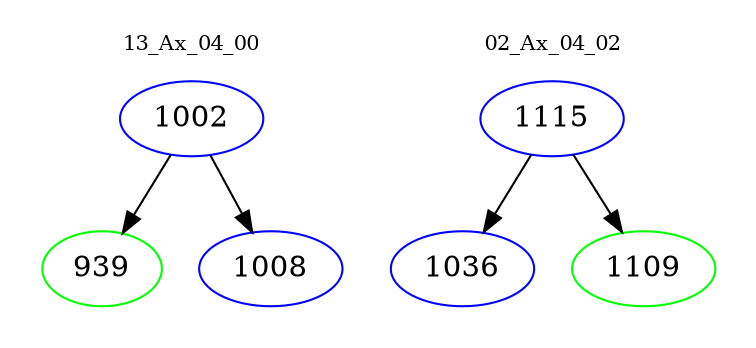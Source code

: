 digraph{
subgraph cluster_0 {
color = white
label = "13_Ax_04_00";
fontsize=10;
T0_1002 [label="1002", color="blue"]
T0_1002 -> T0_939 [color="black"]
T0_939 [label="939", color="green"]
T0_1002 -> T0_1008 [color="black"]
T0_1008 [label="1008", color="blue"]
}
subgraph cluster_1 {
color = white
label = "02_Ax_04_02";
fontsize=10;
T1_1115 [label="1115", color="blue"]
T1_1115 -> T1_1036 [color="black"]
T1_1036 [label="1036", color="blue"]
T1_1115 -> T1_1109 [color="black"]
T1_1109 [label="1109", color="green"]
}
}

